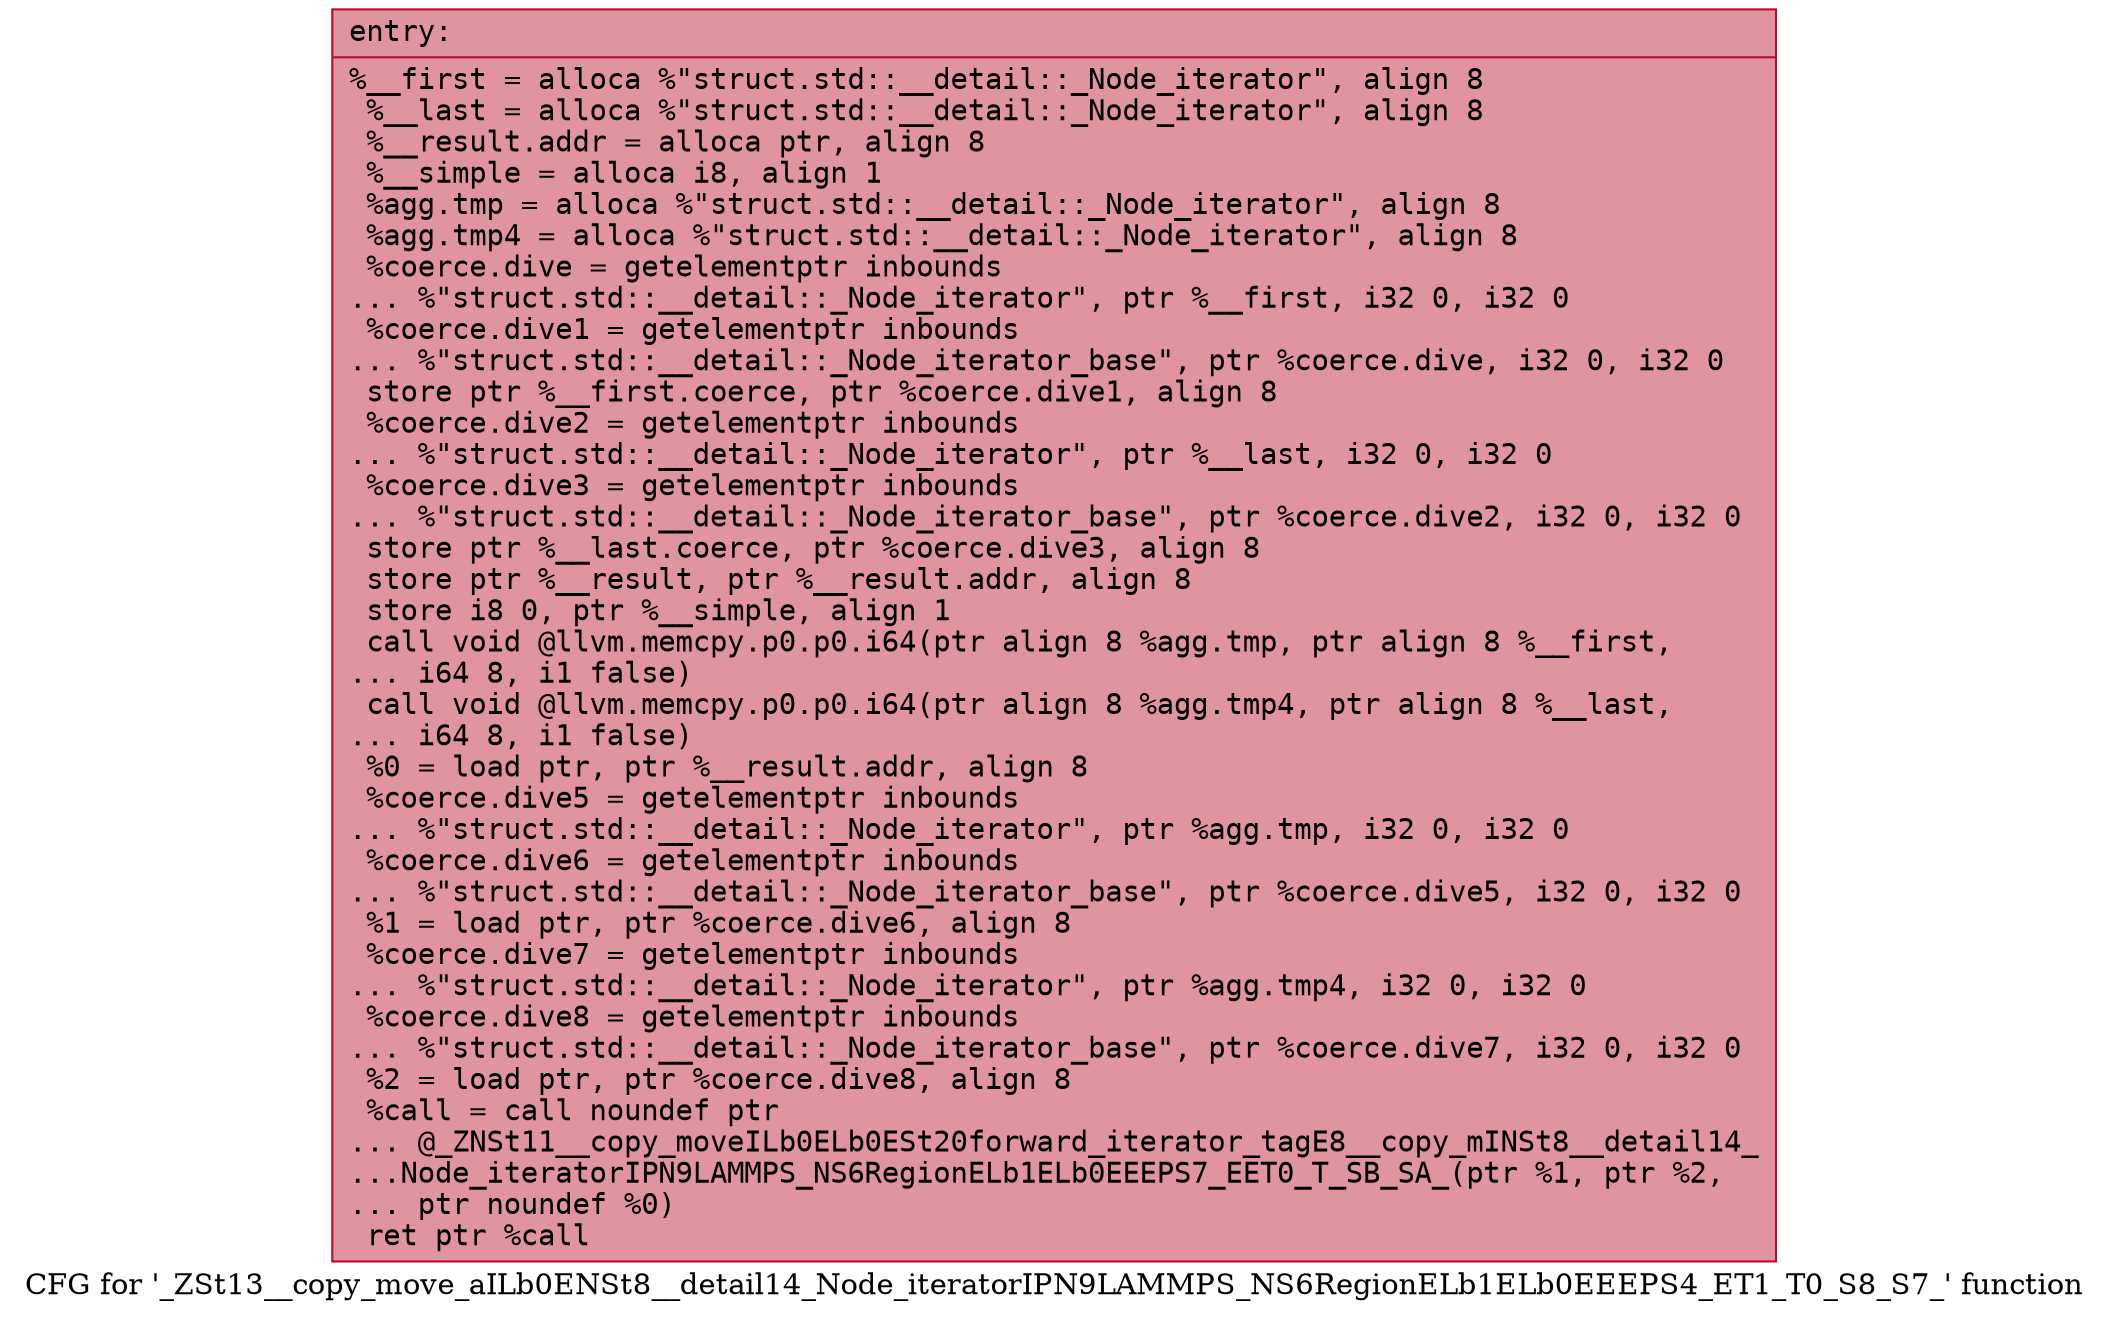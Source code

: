digraph "CFG for '_ZSt13__copy_move_aILb0ENSt8__detail14_Node_iteratorIPN9LAMMPS_NS6RegionELb1ELb0EEEPS4_ET1_T0_S8_S7_' function" {
	label="CFG for '_ZSt13__copy_move_aILb0ENSt8__detail14_Node_iteratorIPN9LAMMPS_NS6RegionELb1ELb0EEEPS4_ET1_T0_S8_S7_' function";

	Node0x561837fab5d0 [shape=record,color="#b70d28ff", style=filled, fillcolor="#b70d2870" fontname="Courier",label="{entry:\l|  %__first = alloca %\"struct.std::__detail::_Node_iterator\", align 8\l  %__last = alloca %\"struct.std::__detail::_Node_iterator\", align 8\l  %__result.addr = alloca ptr, align 8\l  %__simple = alloca i8, align 1\l  %agg.tmp = alloca %\"struct.std::__detail::_Node_iterator\", align 8\l  %agg.tmp4 = alloca %\"struct.std::__detail::_Node_iterator\", align 8\l  %coerce.dive = getelementptr inbounds\l... %\"struct.std::__detail::_Node_iterator\", ptr %__first, i32 0, i32 0\l  %coerce.dive1 = getelementptr inbounds\l... %\"struct.std::__detail::_Node_iterator_base\", ptr %coerce.dive, i32 0, i32 0\l  store ptr %__first.coerce, ptr %coerce.dive1, align 8\l  %coerce.dive2 = getelementptr inbounds\l... %\"struct.std::__detail::_Node_iterator\", ptr %__last, i32 0, i32 0\l  %coerce.dive3 = getelementptr inbounds\l... %\"struct.std::__detail::_Node_iterator_base\", ptr %coerce.dive2, i32 0, i32 0\l  store ptr %__last.coerce, ptr %coerce.dive3, align 8\l  store ptr %__result, ptr %__result.addr, align 8\l  store i8 0, ptr %__simple, align 1\l  call void @llvm.memcpy.p0.p0.i64(ptr align 8 %agg.tmp, ptr align 8 %__first,\l... i64 8, i1 false)\l  call void @llvm.memcpy.p0.p0.i64(ptr align 8 %agg.tmp4, ptr align 8 %__last,\l... i64 8, i1 false)\l  %0 = load ptr, ptr %__result.addr, align 8\l  %coerce.dive5 = getelementptr inbounds\l... %\"struct.std::__detail::_Node_iterator\", ptr %agg.tmp, i32 0, i32 0\l  %coerce.dive6 = getelementptr inbounds\l... %\"struct.std::__detail::_Node_iterator_base\", ptr %coerce.dive5, i32 0, i32 0\l  %1 = load ptr, ptr %coerce.dive6, align 8\l  %coerce.dive7 = getelementptr inbounds\l... %\"struct.std::__detail::_Node_iterator\", ptr %agg.tmp4, i32 0, i32 0\l  %coerce.dive8 = getelementptr inbounds\l... %\"struct.std::__detail::_Node_iterator_base\", ptr %coerce.dive7, i32 0, i32 0\l  %2 = load ptr, ptr %coerce.dive8, align 8\l  %call = call noundef ptr\l... @_ZNSt11__copy_moveILb0ELb0ESt20forward_iterator_tagE8__copy_mINSt8__detail14_\l...Node_iteratorIPN9LAMMPS_NS6RegionELb1ELb0EEEPS7_EET0_T_SB_SA_(ptr %1, ptr %2,\l... ptr noundef %0)\l  ret ptr %call\l}"];
}
